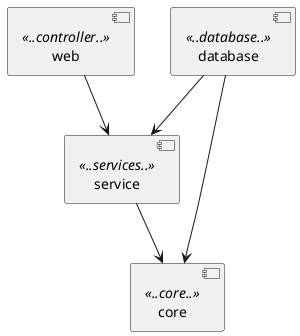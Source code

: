 @startuml
[web] <<..controller..>>
[service] <<..services..>>
[database] <<..database..>>
[core] <<..core..>>

'[databaseServiceCom] <<..database.ServiceCommunication..>>
'[DTOs] <<..database.DTOs..>>
'[databaseCommunication] <<..database.DBcommunication..>>
'[security] <<..database.security..>>


[web] --> [service]
[database] --> [service]
[database] --> [core]
[service] --> [core]
'[web] --> [core]

'[web] --> [service]
'[databaseServiceCom] --> [service]
'[service] --> [core]
'[databaseServiceCom] --> [core]
'[databaseServiceCom] --> [DTOs]
'[databaseServiceCom] --> [core]

@enduml


